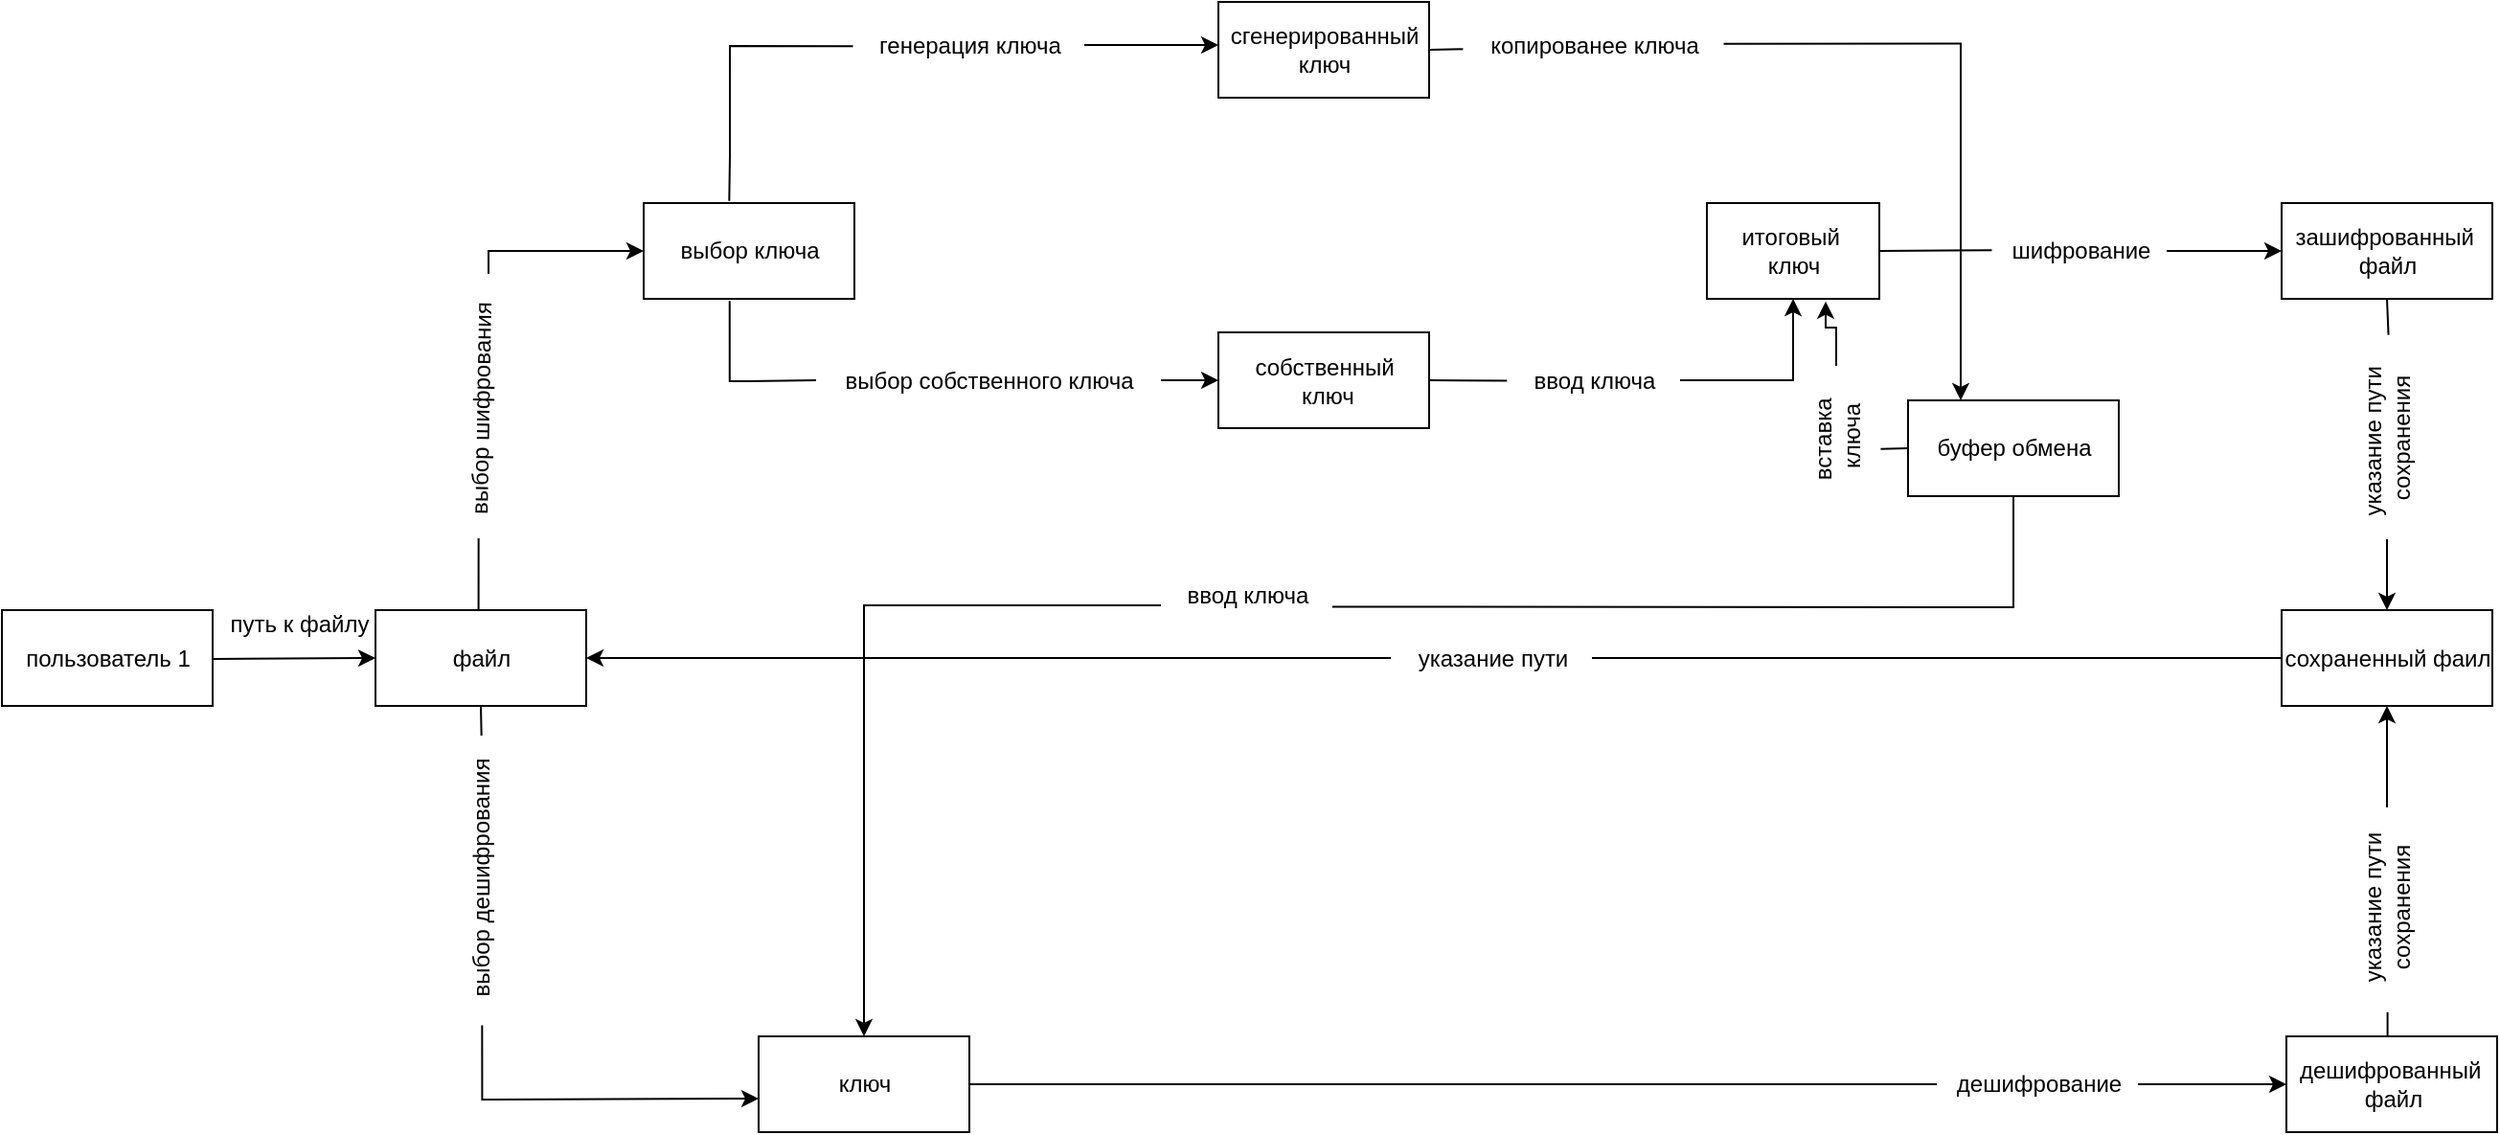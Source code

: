 <mxfile version="22.1.18" type="github">
  <diagram name="Страница — 1" id="2aum5qsHKpv1ZrpSlGp6">
    <mxGraphModel dx="1386" dy="791" grid="1" gridSize="10" guides="1" tooltips="1" connect="1" arrows="1" fold="1" page="1" pageScale="1" pageWidth="1442" pageHeight="2039" math="0" shadow="0">
      <root>
        <mxCell id="0" />
        <mxCell id="1" parent="0" />
        <mxCell id="VGK1xP2to0Qfv-w51Txo-1" style="edgeStyle=orthogonalEdgeStyle;rounded=0;orthogonalLoop=1;jettySize=auto;html=1;entryX=0;entryY=0.5;entryDx=0;entryDy=0;startArrow=none;exitX=1.023;exitY=0.685;exitDx=0;exitDy=0;exitPerimeter=0;" edge="1" parent="1" source="VGK1xP2to0Qfv-w51Txo-20" target="VGK1xP2to0Qfv-w51Txo-4">
          <mxGeometry relative="1" as="geometry">
            <mxPoint x="283" y="250" as="sourcePoint" />
            <Array as="points">
              <mxPoint x="294" y="250" />
            </Array>
          </mxGeometry>
        </mxCell>
        <mxCell id="VGK1xP2to0Qfv-w51Txo-2" style="edgeStyle=orthogonalEdgeStyle;rounded=0;orthogonalLoop=1;jettySize=auto;html=1;entryX=0;entryY=0.5;entryDx=0;entryDy=0;startArrow=none;exitX=-0.012;exitY=0.544;exitDx=0;exitDy=0;exitPerimeter=0;" edge="1" parent="1" source="VGK1xP2to0Qfv-w51Txo-22">
          <mxGeometry relative="1" as="geometry">
            <mxPoint x="295" y="656" as="sourcePoint" />
            <mxPoint x="435" y="692.5" as="targetPoint" />
            <Array as="points">
              <mxPoint x="291" y="693" />
              <mxPoint x="295" y="693" />
            </Array>
          </mxGeometry>
        </mxCell>
        <mxCell id="VGK1xP2to0Qfv-w51Txo-3" value="файл" style="html=1;" vertex="1" name="Object" parent="1">
          <mxGeometry x="235" y="437.5" width="110" height="50" as="geometry" />
        </mxCell>
        <mxCell id="VGK1xP2to0Qfv-w51Txo-4" value="выбор ключа" style="html=1;" vertex="1" name="Object" parent="1">
          <mxGeometry x="375" y="225" width="110" height="50" as="geometry" />
        </mxCell>
        <mxCell id="VGK1xP2to0Qfv-w51Txo-5" value="сгенерированный&lt;br&gt;ключ" style="html=1;" vertex="1" name="Object" parent="1">
          <mxGeometry x="675" y="120" width="110" height="50" as="geometry" />
        </mxCell>
        <mxCell id="VGK1xP2to0Qfv-w51Txo-6" value="собственный&lt;br&gt;&amp;nbsp;ключ" style="html=1;" vertex="1" name="Object" parent="1">
          <mxGeometry x="675" y="292.5" width="110" height="50" as="geometry" />
        </mxCell>
        <mxCell id="VGK1xP2to0Qfv-w51Txo-7" value="итоговый&amp;nbsp;&lt;br&gt;ключ" style="html=1;" vertex="1" name="Object" parent="1">
          <mxGeometry x="930" y="225" width="90" height="50" as="geometry" />
        </mxCell>
        <mxCell id="VGK1xP2to0Qfv-w51Txo-8" value="зашифрованный&amp;nbsp;&lt;br&gt;файл" style="html=1;" vertex="1" name="Object" parent="1">
          <mxGeometry x="1230" y="225" width="110" height="50" as="geometry" />
        </mxCell>
        <mxCell id="VGK1xP2to0Qfv-w51Txo-9" style="edgeStyle=orthogonalEdgeStyle;rounded=0;orthogonalLoop=1;jettySize=auto;html=1;startArrow=none;entryX=1;entryY=0.5;entryDx=0;entryDy=0;" edge="1" parent="1" source="VGK1xP2to0Qfv-w51Txo-45" target="VGK1xP2to0Qfv-w51Txo-3">
          <mxGeometry relative="1" as="geometry">
            <mxPoint x="1230" y="462" as="sourcePoint" />
            <mxPoint x="600" y="462" as="targetPoint" />
          </mxGeometry>
        </mxCell>
        <mxCell id="VGK1xP2to0Qfv-w51Txo-10" value="сохраненный фаил" style="html=1;" vertex="1" name="Object" parent="1">
          <mxGeometry x="1230" y="437.5" width="110" height="50" as="geometry" />
        </mxCell>
        <mxCell id="VGK1xP2to0Qfv-w51Txo-11" style="edgeStyle=orthogonalEdgeStyle;rounded=0;orthogonalLoop=1;jettySize=auto;html=1;entryX=0;entryY=0.5;entryDx=0;entryDy=0;startArrow=none;" edge="1" parent="1" source="VGK1xP2to0Qfv-w51Txo-37" target="VGK1xP2to0Qfv-w51Txo-13">
          <mxGeometry relative="1" as="geometry" />
        </mxCell>
        <mxCell id="VGK1xP2to0Qfv-w51Txo-12" value="ключ" style="html=1;" vertex="1" name="Object" parent="1">
          <mxGeometry x="435" y="660" width="110" height="50" as="geometry" />
        </mxCell>
        <mxCell id="VGK1xP2to0Qfv-w51Txo-13" value="дешифрованный&amp;nbsp;&lt;br&gt;файл" style="html=1;" vertex="1" name="Object" parent="1">
          <mxGeometry x="1232.5" y="660" width="110" height="50" as="geometry" />
        </mxCell>
        <mxCell id="VGK1xP2to0Qfv-w51Txo-14" value="" style="endArrow=classic;html=1;rounded=0;entryX=0;entryY=0.5;entryDx=0;entryDy=0;" edge="1" name="Line" parent="1" target="VGK1xP2to0Qfv-w51Txo-3">
          <mxGeometry width="50" height="50" relative="1" as="geometry">
            <mxPoint x="150" y="463" as="sourcePoint" />
            <mxPoint x="200" y="435" as="targetPoint" />
          </mxGeometry>
        </mxCell>
        <mxCell id="VGK1xP2to0Qfv-w51Txo-15" value="путь к файлу" style="text;html=1;align=center;verticalAlign=middle;resizable=0;points=[];autosize=1;strokeColor=none;fillColor=none;" vertex="1" parent="1">
          <mxGeometry x="150" y="437.5" width="90" height="15" as="geometry" />
        </mxCell>
        <mxCell id="VGK1xP2to0Qfv-w51Txo-16" style="edgeStyle=orthogonalEdgeStyle;rounded=0;orthogonalLoop=1;jettySize=auto;html=1;entryX=0;entryY=0.5;entryDx=0;entryDy=0;" edge="1" parent="1" source="VGK1xP2to0Qfv-w51Txo-17" target="VGK1xP2to0Qfv-w51Txo-6">
          <mxGeometry relative="1" as="geometry" />
        </mxCell>
        <mxCell id="VGK1xP2to0Qfv-w51Txo-17" value="выбор собственного ключа" style="text;html=1;align=center;verticalAlign=middle;resizable=0;points=[];autosize=1;strokeColor=none;fillColor=none;" vertex="1" parent="1">
          <mxGeometry x="465" y="310" width="180" height="15" as="geometry" />
        </mxCell>
        <mxCell id="VGK1xP2to0Qfv-w51Txo-18" value="" style="edgeStyle=orthogonalEdgeStyle;rounded=0;orthogonalLoop=1;jettySize=auto;html=1;endArrow=none;entryX=0;entryY=0.5;entryDx=0;entryDy=0;entryPerimeter=0;exitX=0.408;exitY=1.023;exitDx=0;exitDy=0;exitPerimeter=0;" edge="1" parent="1" source="VGK1xP2to0Qfv-w51Txo-4" target="VGK1xP2to0Qfv-w51Txo-17">
          <mxGeometry relative="1" as="geometry">
            <mxPoint x="420" y="285" as="sourcePoint" />
            <mxPoint x="491" y="285" as="targetPoint" />
            <Array as="points">
              <mxPoint x="420" y="318" />
              <mxPoint x="430" y="318" />
            </Array>
          </mxGeometry>
        </mxCell>
        <mxCell id="VGK1xP2to0Qfv-w51Txo-19" value="генерация ключа" style="text;html=1;align=center;verticalAlign=middle;resizable=0;points=[];autosize=1;strokeColor=none;fillColor=none;" vertex="1" parent="1">
          <mxGeometry x="485" y="135" width="120" height="15" as="geometry" />
        </mxCell>
        <mxCell id="VGK1xP2to0Qfv-w51Txo-20" value="выбор шифрования" style="text;html=1;align=center;verticalAlign=middle;resizable=0;points=[];autosize=1;strokeColor=none;fillColor=none;rotation=-89;" vertex="1" parent="1">
          <mxGeometry x="222.5" y="325" width="135" height="15" as="geometry" />
        </mxCell>
        <mxCell id="VGK1xP2to0Qfv-w51Txo-21" value="" style="edgeStyle=orthogonalEdgeStyle;rounded=0;orthogonalLoop=1;jettySize=auto;html=1;entryX=0;entryY=0.5;entryDx=0;entryDy=0;exitX=0.5;exitY=0;exitDx=0;exitDy=0;endArrow=none;" edge="1" parent="1" source="VGK1xP2to0Qfv-w51Txo-3" target="VGK1xP2to0Qfv-w51Txo-20">
          <mxGeometry relative="1" as="geometry">
            <mxPoint x="290" y="437.5" as="sourcePoint" />
            <mxPoint x="435" y="250" as="targetPoint" />
          </mxGeometry>
        </mxCell>
        <mxCell id="VGK1xP2to0Qfv-w51Txo-22" value="выбор дешифрования" style="text;html=1;align=center;verticalAlign=middle;resizable=0;points=[];autosize=1;strokeColor=none;fillColor=none;rotation=-90;" vertex="1" parent="1">
          <mxGeometry x="215" y="570" width="150" height="15" as="geometry" />
        </mxCell>
        <mxCell id="VGK1xP2to0Qfv-w51Txo-23" value="" style="edgeStyle=orthogonalEdgeStyle;rounded=0;orthogonalLoop=1;jettySize=auto;html=1;exitX=0.5;exitY=1;exitDx=0;exitDy=0;endArrow=none;entryX=0.997;entryY=0.522;entryDx=0;entryDy=0;entryPerimeter=0;" edge="1" parent="1" source="VGK1xP2to0Qfv-w51Txo-3" target="VGK1xP2to0Qfv-w51Txo-22">
          <mxGeometry relative="1" as="geometry">
            <mxPoint x="290" y="487.5" as="sourcePoint" />
            <mxPoint x="290" y="495" as="targetPoint" />
          </mxGeometry>
        </mxCell>
        <mxCell id="VGK1xP2to0Qfv-w51Txo-24" style="edgeStyle=orthogonalEdgeStyle;rounded=0;orthogonalLoop=1;jettySize=auto;html=1;entryX=0.25;entryY=0;entryDx=0;entryDy=0;exitX=1.002;exitY=0.456;exitDx=0;exitDy=0;exitPerimeter=0;" edge="1" parent="1" source="VGK1xP2to0Qfv-w51Txo-25" target="VGK1xP2to0Qfv-w51Txo-43">
          <mxGeometry relative="1" as="geometry">
            <mxPoint x="975" y="210" as="targetPoint" />
          </mxGeometry>
        </mxCell>
        <mxCell id="VGK1xP2to0Qfv-w51Txo-25" value="копированее&amp;nbsp;ключа" style="text;html=1;align=center;verticalAlign=middle;resizable=0;points=[];autosize=1;strokeColor=none;fillColor=none;" vertex="1" parent="1">
          <mxGeometry x="803.5" y="135" width="135" height="15" as="geometry" />
        </mxCell>
        <mxCell id="VGK1xP2to0Qfv-w51Txo-26" value="" style="endArrow=none;html=1;rounded=0;exitX=1;exitY=0.5;exitDx=0;exitDy=0;entryX=-0.006;entryY=0.644;entryDx=0;entryDy=0;entryPerimeter=0;" edge="1" parent="1" source="VGK1xP2to0Qfv-w51Txo-5" target="VGK1xP2to0Qfv-w51Txo-25">
          <mxGeometry width="50" height="50" relative="1" as="geometry">
            <mxPoint x="780" y="195" as="sourcePoint" />
            <mxPoint x="860" y="195" as="targetPoint" />
          </mxGeometry>
        </mxCell>
        <mxCell id="VGK1xP2to0Qfv-w51Txo-27" style="edgeStyle=orthogonalEdgeStyle;rounded=0;orthogonalLoop=1;jettySize=auto;html=1;entryX=0.5;entryY=1;entryDx=0;entryDy=0;" edge="1" parent="1" source="VGK1xP2to0Qfv-w51Txo-28" target="VGK1xP2to0Qfv-w51Txo-7">
          <mxGeometry relative="1" as="geometry" />
        </mxCell>
        <mxCell id="VGK1xP2to0Qfv-w51Txo-28" value="ввод ключа" style="text;html=1;align=center;verticalAlign=middle;resizable=0;points=[];autosize=1;strokeColor=none;fillColor=none;" vertex="1" parent="1">
          <mxGeometry x="826" y="310" width="90" height="15" as="geometry" />
        </mxCell>
        <mxCell id="VGK1xP2to0Qfv-w51Txo-29" value="" style="endArrow=none;html=1;rounded=0;exitX=1;exitY=0.5;exitDx=0;exitDy=0;entryX=-0.004;entryY=0.519;entryDx=0;entryDy=0;entryPerimeter=0;" edge="1" parent="1" source="VGK1xP2to0Qfv-w51Txo-6" target="VGK1xP2to0Qfv-w51Txo-28">
          <mxGeometry width="50" height="50" relative="1" as="geometry">
            <mxPoint x="810" y="285" as="sourcePoint" />
            <mxPoint x="890" y="285" as="targetPoint" />
          </mxGeometry>
        </mxCell>
        <mxCell id="VGK1xP2to0Qfv-w51Txo-30" value="" style="endArrow=none;html=1;rounded=0;exitX=0.406;exitY=-0.022;exitDx=0;exitDy=0;entryX=-0.006;entryY=0.544;entryDx=0;entryDy=0;entryPerimeter=0;exitPerimeter=0;" edge="1" parent="1" source="VGK1xP2to0Qfv-w51Txo-4" target="VGK1xP2to0Qfv-w51Txo-19">
          <mxGeometry width="50" height="50" relative="1" as="geometry">
            <mxPoint x="405" y="180" as="sourcePoint" />
            <mxPoint x="485" y="180" as="targetPoint" />
            <Array as="points">
              <mxPoint x="420" y="201" />
              <mxPoint x="420" y="143" />
            </Array>
          </mxGeometry>
        </mxCell>
        <mxCell id="VGK1xP2to0Qfv-w51Txo-31" style="edgeStyle=orthogonalEdgeStyle;rounded=0;orthogonalLoop=1;jettySize=auto;html=1;entryX=0.5;entryY=0;entryDx=0;entryDy=0;" edge="1" parent="1" source="VGK1xP2to0Qfv-w51Txo-32" target="VGK1xP2to0Qfv-w51Txo-10">
          <mxGeometry relative="1" as="geometry" />
        </mxCell>
        <mxCell id="VGK1xP2to0Qfv-w51Txo-32" value="указание пути&amp;nbsp;&lt;br&gt;сохранения" style="text;html=1;align=center;verticalAlign=middle;resizable=0;points=[];autosize=1;strokeColor=none;fillColor=none;rotation=-90;" vertex="1" parent="1">
          <mxGeometry x="1232.5" y="333" width="105" height="30" as="geometry" />
        </mxCell>
        <mxCell id="VGK1xP2to0Qfv-w51Txo-33" style="edgeStyle=orthogonalEdgeStyle;rounded=0;orthogonalLoop=1;jettySize=auto;html=1;entryX=0.5;entryY=1;entryDx=0;entryDy=0;" edge="1" parent="1" source="VGK1xP2to0Qfv-w51Txo-34" target="VGK1xP2to0Qfv-w51Txo-10">
          <mxGeometry relative="1" as="geometry" />
        </mxCell>
        <mxCell id="VGK1xP2to0Qfv-w51Txo-34" value="указание пути &lt;br&gt;сохранения" style="text;html=1;align=center;verticalAlign=middle;resizable=0;points=[];autosize=1;strokeColor=none;fillColor=none;rotation=-90;" vertex="1" parent="1">
          <mxGeometry x="1232.5" y="578" width="105" height="30" as="geometry" />
        </mxCell>
        <mxCell id="VGK1xP2to0Qfv-w51Txo-35" value="" style="edgeStyle=orthogonalEdgeStyle;rounded=0;orthogonalLoop=1;jettySize=auto;html=1;entryX=-0.018;entryY=0.51;entryDx=0;entryDy=0;endArrow=none;entryPerimeter=0;exitX=0.5;exitY=0;exitDx=0;exitDy=0;" edge="1" parent="1" source="VGK1xP2to0Qfv-w51Txo-13" target="VGK1xP2to0Qfv-w51Txo-34">
          <mxGeometry relative="1" as="geometry">
            <mxPoint x="1195" y="660" as="sourcePoint" />
            <mxPoint x="1195" y="470" as="targetPoint" />
          </mxGeometry>
        </mxCell>
        <mxCell id="VGK1xP2to0Qfv-w51Txo-36" value="" style="endArrow=none;html=1;rounded=0;entryX=0.5;entryY=1;entryDx=0;entryDy=0;exitX=1.016;exitY=0.526;exitDx=0;exitDy=0;exitPerimeter=0;" edge="1" parent="1" source="VGK1xP2to0Qfv-w51Txo-32" target="VGK1xP2to0Qfv-w51Txo-8">
          <mxGeometry width="50" height="50" relative="1" as="geometry">
            <mxPoint x="1198" y="294" as="sourcePoint" />
            <mxPoint x="1155" y="165" as="targetPoint" />
          </mxGeometry>
        </mxCell>
        <mxCell id="VGK1xP2to0Qfv-w51Txo-37" value="дешифрование" style="text;html=1;align=center;verticalAlign=middle;resizable=0;points=[];autosize=1;strokeColor=none;fillColor=none;" vertex="1" parent="1">
          <mxGeometry x="1050" y="677.5" width="105" height="15" as="geometry" />
        </mxCell>
        <mxCell id="VGK1xP2to0Qfv-w51Txo-38" value="" style="edgeStyle=orthogonalEdgeStyle;rounded=0;orthogonalLoop=1;jettySize=auto;html=1;entryX=0;entryY=0.5;entryDx=0;entryDy=0;endArrow=none;" edge="1" parent="1" source="VGK1xP2to0Qfv-w51Txo-12" target="VGK1xP2to0Qfv-w51Txo-37">
          <mxGeometry relative="1" as="geometry">
            <mxPoint x="545" y="685" as="sourcePoint" />
            <mxPoint x="1142.5" y="685" as="targetPoint" />
          </mxGeometry>
        </mxCell>
        <mxCell id="VGK1xP2to0Qfv-w51Txo-39" style="edgeStyle=orthogonalEdgeStyle;rounded=0;orthogonalLoop=1;jettySize=auto;html=1;entryX=0;entryY=0.5;entryDx=0;entryDy=0;" edge="1" parent="1" source="VGK1xP2to0Qfv-w51Txo-40" target="VGK1xP2to0Qfv-w51Txo-8">
          <mxGeometry relative="1" as="geometry" />
        </mxCell>
        <mxCell id="VGK1xP2to0Qfv-w51Txo-40" value="шифрование" style="text;html=1;align=center;verticalAlign=middle;resizable=0;points=[];autosize=1;strokeColor=none;fillColor=none;" vertex="1" parent="1">
          <mxGeometry x="1080" y="242.5" width="90" height="15" as="geometry" />
        </mxCell>
        <mxCell id="VGK1xP2to0Qfv-w51Txo-41" value="" style="endArrow=none;html=1;rounded=0;exitX=1;exitY=0.5;exitDx=0;exitDy=0;" edge="1" parent="1" source="VGK1xP2to0Qfv-w51Txo-7">
          <mxGeometry width="50" height="50" relative="1" as="geometry">
            <mxPoint x="1035" y="165" as="sourcePoint" />
            <mxPoint x="1020" y="250" as="targetPoint" />
          </mxGeometry>
        </mxCell>
        <mxCell id="VGK1xP2to0Qfv-w51Txo-42" value="" style="endArrow=none;html=1;rounded=0;exitX=1;exitY=0.5;exitDx=0;exitDy=0;entryX=-0.014;entryY=0.471;entryDx=0;entryDy=0;entryPerimeter=0;" edge="1" parent="1" source="VGK1xP2to0Qfv-w51Txo-7" target="VGK1xP2to0Qfv-w51Txo-40">
          <mxGeometry width="50" height="50" relative="1" as="geometry">
            <mxPoint x="1035" y="195" as="sourcePoint" />
            <mxPoint x="1115" y="195" as="targetPoint" />
          </mxGeometry>
        </mxCell>
        <mxCell id="VGK1xP2to0Qfv-w51Txo-43" value="буфер обмена" style="html=1;" vertex="1" name="Object" parent="1">
          <mxGeometry x="1035" y="328" width="110" height="50" as="geometry" />
        </mxCell>
        <mxCell id="VGK1xP2to0Qfv-w51Txo-44" value="" style="endArrow=classic;html=1;rounded=0;exitX=0;exitY=0.833;exitDx=0;exitDy=0;entryX=0.5;entryY=0;entryDx=0;entryDy=0;startArrow=none;exitPerimeter=0;" edge="1" name="Line" parent="1" source="VGK1xP2to0Qfv-w51Txo-47">
          <mxGeometry width="50" height="50" relative="1" as="geometry">
            <mxPoint x="645" y="430" as="sourcePoint" />
            <mxPoint x="490" y="660" as="targetPoint" />
            <Array as="points">
              <mxPoint x="490" y="435" />
            </Array>
          </mxGeometry>
        </mxCell>
        <mxCell id="VGK1xP2to0Qfv-w51Txo-45" value="указание пути" style="text;html=1;align=center;verticalAlign=middle;resizable=0;points=[];autosize=1;strokeColor=none;fillColor=none;" vertex="1" parent="1">
          <mxGeometry x="765" y="455" width="105" height="15" as="geometry" />
        </mxCell>
        <mxCell id="VGK1xP2to0Qfv-w51Txo-46" value="" style="edgeStyle=orthogonalEdgeStyle;rounded=0;orthogonalLoop=1;jettySize=auto;html=1;entryX=1;entryY=0.5;entryDx=0;entryDy=0;endArrow=none;exitX=0;exitY=0.5;exitDx=0;exitDy=0;" edge="1" parent="1" source="VGK1xP2to0Qfv-w51Txo-10" target="VGK1xP2to0Qfv-w51Txo-45">
          <mxGeometry relative="1" as="geometry">
            <mxPoint x="1230" y="463" as="sourcePoint" />
            <mxPoint x="345" y="462" as="targetPoint" />
          </mxGeometry>
        </mxCell>
        <mxCell id="VGK1xP2to0Qfv-w51Txo-47" value="ввод ключа" style="text;html=1;align=center;verticalAlign=middle;resizable=0;points=[];autosize=1;strokeColor=none;fillColor=none;" vertex="1" parent="1">
          <mxGeometry x="645" y="422.5" width="90" height="15" as="geometry" />
        </mxCell>
        <mxCell id="VGK1xP2to0Qfv-w51Txo-48" value="" style="endArrow=none;html=1;rounded=0;exitX=0.5;exitY=1;exitDx=0;exitDy=0;entryX=0.994;entryY=0.884;entryDx=0;entryDy=0;entryPerimeter=0;" edge="1" name="Line" parent="1" source="VGK1xP2to0Qfv-w51Txo-43" target="VGK1xP2to0Qfv-w51Txo-47">
          <mxGeometry width="50" height="50" relative="1" as="geometry">
            <mxPoint x="1100.0" y="390.0" as="sourcePoint" />
            <mxPoint x="490" y="660" as="targetPoint" />
            <Array as="points">
              <mxPoint x="1090" y="436" />
            </Array>
          </mxGeometry>
        </mxCell>
        <mxCell id="VGK1xP2to0Qfv-w51Txo-49" value="пользователь 1" style="html=1;" vertex="1" name="Object" parent="1">
          <mxGeometry x="40" y="437.5" width="110" height="50" as="geometry" />
        </mxCell>
        <mxCell id="VGK1xP2to0Qfv-w51Txo-50" style="edgeStyle=orthogonalEdgeStyle;rounded=0;orthogonalLoop=1;jettySize=auto;html=1;entryX=0;entryY=0.45;entryDx=0;entryDy=0;entryPerimeter=0;" edge="1" parent="1" source="VGK1xP2to0Qfv-w51Txo-19" target="VGK1xP2to0Qfv-w51Txo-5">
          <mxGeometry relative="1" as="geometry" />
        </mxCell>
        <mxCell id="VGK1xP2to0Qfv-w51Txo-51" style="edgeStyle=orthogonalEdgeStyle;rounded=0;orthogonalLoop=1;jettySize=auto;html=1;entryX=0.689;entryY=1.027;entryDx=0;entryDy=0;entryPerimeter=0;" edge="1" parent="1" source="VGK1xP2to0Qfv-w51Txo-52" target="VGK1xP2to0Qfv-w51Txo-7">
          <mxGeometry relative="1" as="geometry" />
        </mxCell>
        <mxCell id="VGK1xP2to0Qfv-w51Txo-52" value="вставка&amp;nbsp;&lt;br&gt;ключа" style="text;html=1;align=center;verticalAlign=middle;resizable=0;points=[];autosize=1;strokeColor=none;fillColor=none;rotation=-90;" vertex="1" parent="1">
          <mxGeometry x="960" y="325" width="75" height="45" as="geometry" />
        </mxCell>
        <mxCell id="VGK1xP2to0Qfv-w51Txo-53" value="" style="endArrow=none;html=1;rounded=0;entryX=0;entryY=0.5;entryDx=0;entryDy=0;exitX=0.422;exitY=1.016;exitDx=0;exitDy=0;exitPerimeter=0;" edge="1" parent="1" source="VGK1xP2to0Qfv-w51Txo-52" target="VGK1xP2to0Qfv-w51Txo-43">
          <mxGeometry width="50" height="50" relative="1" as="geometry">
            <mxPoint x="1023" y="355" as="sourcePoint" />
            <mxPoint x="950" y="375" as="targetPoint" />
          </mxGeometry>
        </mxCell>
      </root>
    </mxGraphModel>
  </diagram>
</mxfile>
